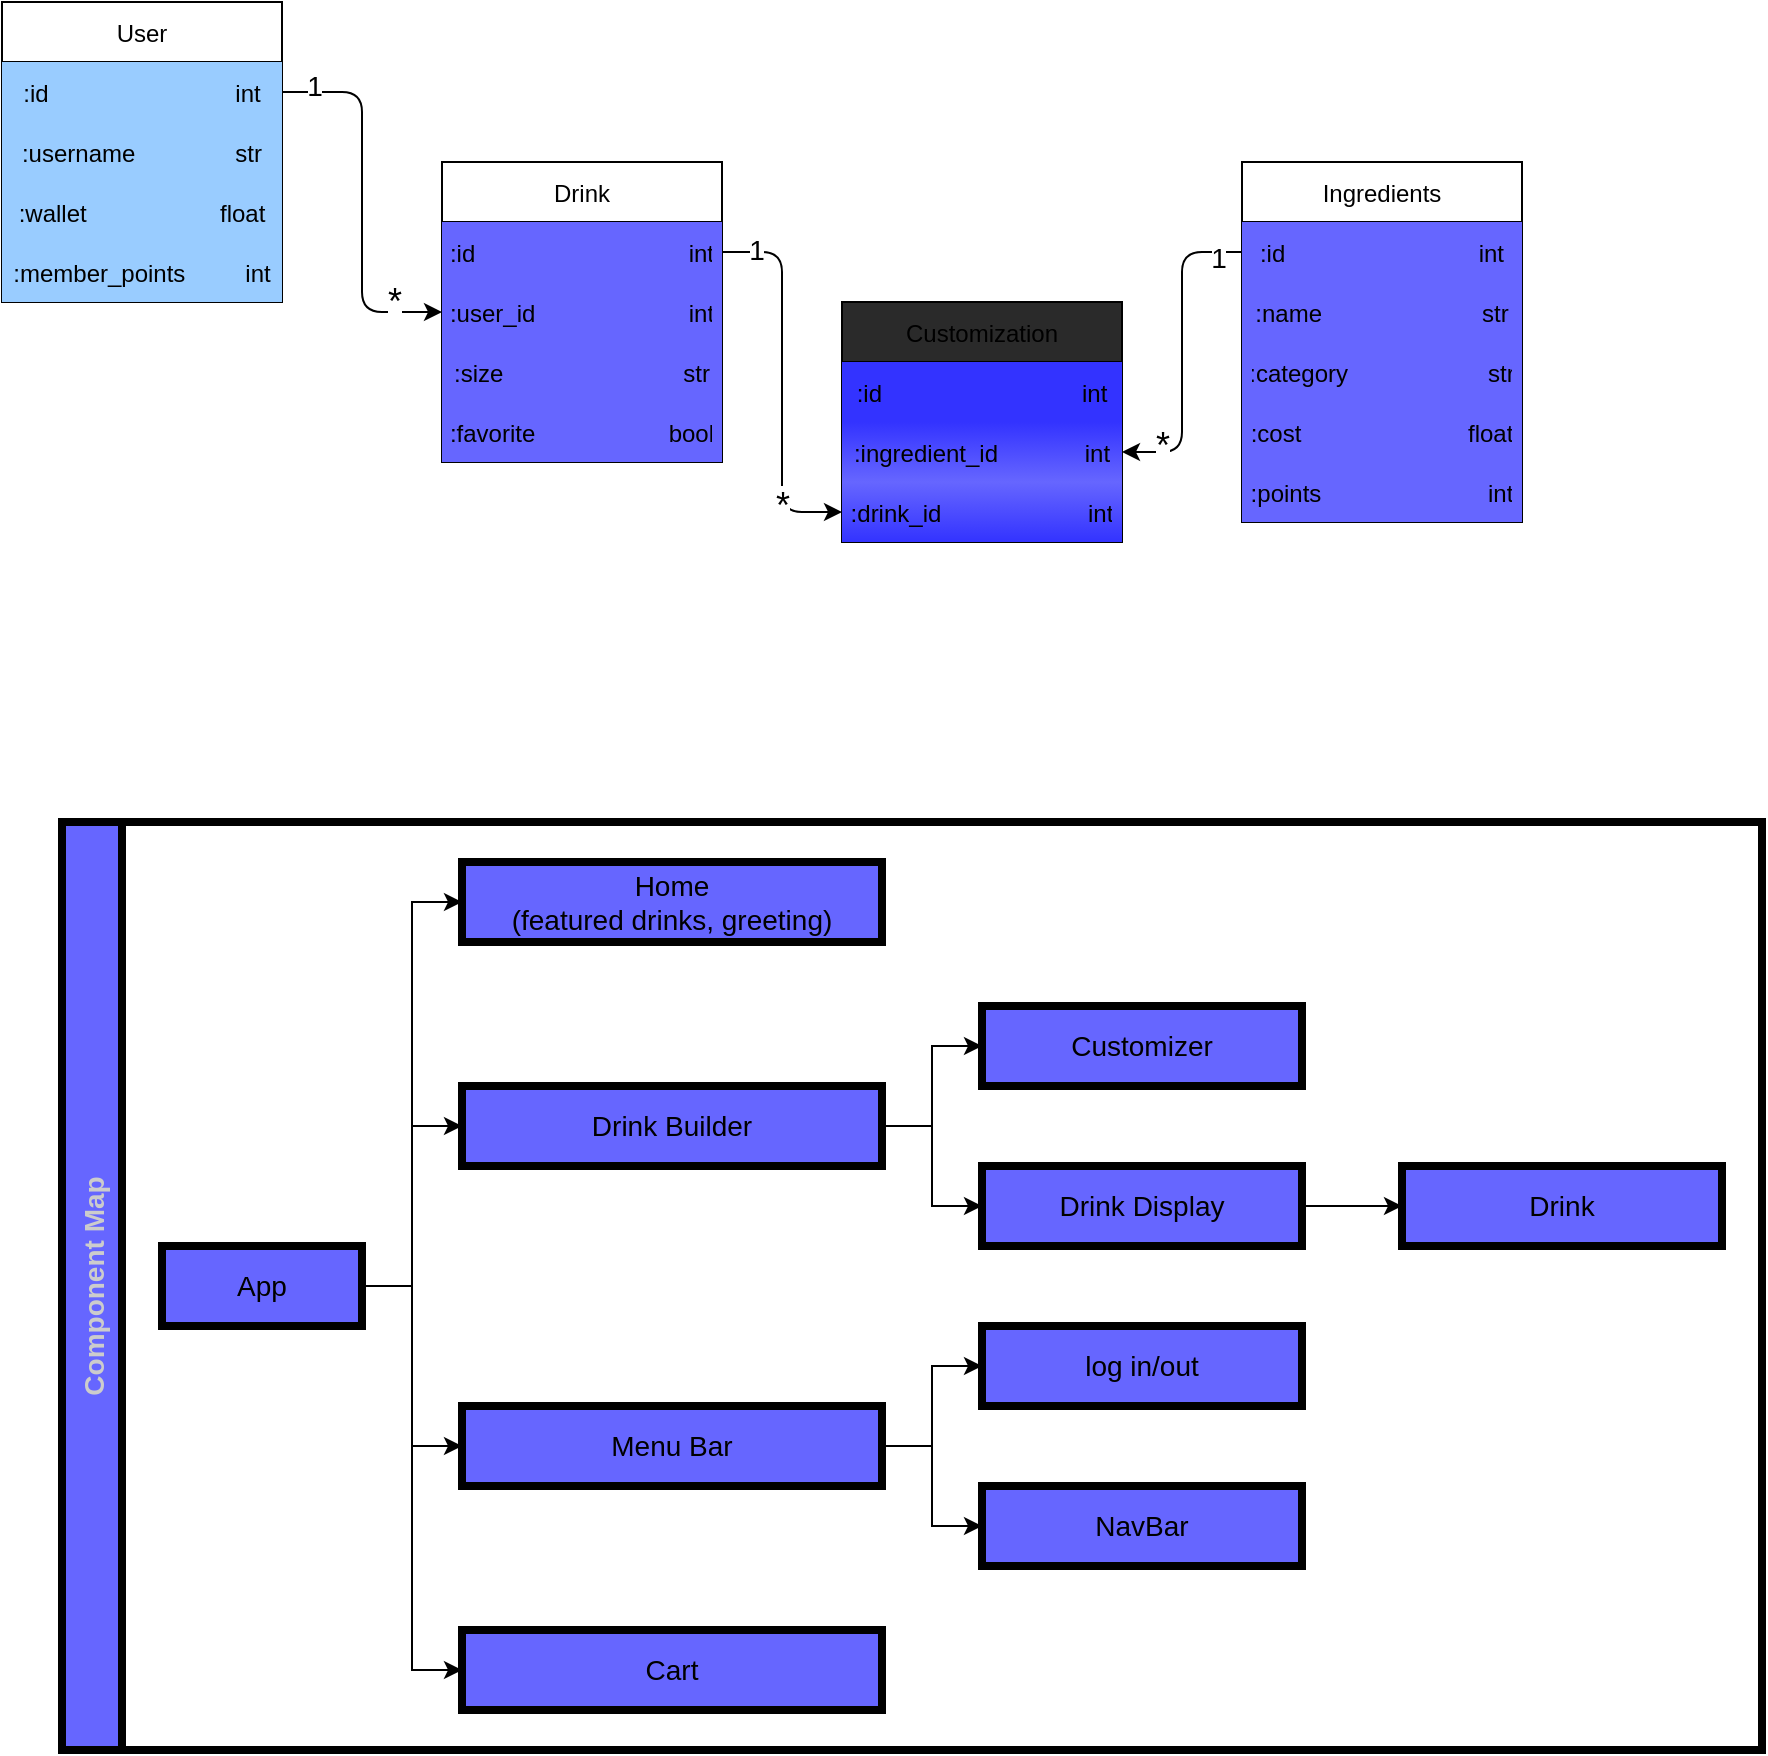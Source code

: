 <mxfile>
    <diagram id="2HZyWjy0fr6DkIYrPwHL" name="Page-1">
        <mxGraphModel dx="449" dy="486" grid="1" gridSize="10" guides="1" tooltips="1" connect="1" arrows="1" fold="1" page="1" pageScale="1" pageWidth="850" pageHeight="1100" math="0" shadow="0">
            <root>
                <mxCell id="0"/>
                <mxCell id="1" parent="0"/>
                <mxCell id="2" value="User" style="swimlane;fontStyle=0;childLayout=stackLayout;horizontal=1;startSize=30;horizontalStack=0;resizeParent=1;resizeParentMax=0;resizeLast=0;collapsible=1;marginBottom=0;" parent="1" vertex="1">
                    <mxGeometry x="60" y="40" width="140" height="150" as="geometry"/>
                </mxCell>
                <mxCell id="3" value=":id                            int" style="text;strokeColor=none;fillColor=#99CCFF;align=center;verticalAlign=middle;spacingLeft=4;spacingRight=4;overflow=hidden;points=[[0,0.5],[1,0.5]];portConstraint=eastwest;rotatable=0;" parent="2" vertex="1">
                    <mxGeometry y="30" width="140" height="30" as="geometry"/>
                </mxCell>
                <mxCell id="4" value=":username               str" style="text;strokeColor=none;fillColor=#99CCFF;align=center;verticalAlign=middle;spacingLeft=4;spacingRight=4;overflow=hidden;points=[[0,0.5],[1,0.5]];portConstraint=eastwest;rotatable=0;" parent="2" vertex="1">
                    <mxGeometry y="60" width="140" height="30" as="geometry"/>
                </mxCell>
                <mxCell id="8" value=":wallet                    float" style="text;strokeColor=none;fillColor=#99CCFF;align=center;verticalAlign=middle;spacingLeft=4;spacingRight=4;overflow=hidden;points=[[0,0.5],[1,0.5]];portConstraint=eastwest;rotatable=0;" parent="2" vertex="1">
                    <mxGeometry y="90" width="140" height="30" as="geometry"/>
                </mxCell>
                <mxCell id="7" value=":member_points         int" style="text;strokeColor=none;fillColor=#99CCFF;align=center;verticalAlign=middle;spacingLeft=4;spacingRight=4;overflow=hidden;points=[[0,0.5],[1,0.5]];portConstraint=eastwest;rotatable=0;" parent="2" vertex="1">
                    <mxGeometry y="120" width="140" height="30" as="geometry"/>
                </mxCell>
                <mxCell id="9" value="Drink" style="swimlane;fontStyle=0;childLayout=stackLayout;horizontal=1;startSize=30;horizontalStack=0;resizeParent=1;resizeParentMax=0;resizeLast=0;collapsible=1;marginBottom=0;" parent="1" vertex="1">
                    <mxGeometry x="280" y="120" width="140" height="150" as="geometry"/>
                </mxCell>
                <mxCell id="10" value=":id                                int" style="text;strokeColor=none;fillColor=#6666FF;align=center;verticalAlign=middle;spacingLeft=4;spacingRight=4;overflow=hidden;points=[[0,0.5],[1,0.5]];portConstraint=eastwest;rotatable=0;" parent="9" vertex="1">
                    <mxGeometry y="30" width="140" height="30" as="geometry"/>
                </mxCell>
                <mxCell id="15" value=":user_id                       int" style="text;strokeColor=none;fillColor=#6666FF;align=center;verticalAlign=middle;spacingLeft=4;spacingRight=4;overflow=hidden;points=[[0,0.5],[1,0.5]];portConstraint=eastwest;rotatable=0;" parent="9" vertex="1">
                    <mxGeometry y="60" width="140" height="30" as="geometry"/>
                </mxCell>
                <mxCell id="78" value=":size                           str" style="text;strokeColor=none;fillColor=#6666FF;align=center;verticalAlign=middle;spacingLeft=4;spacingRight=4;overflow=hidden;points=[[0,0.5],[1,0.5]];portConstraint=eastwest;rotatable=0;" parent="9" vertex="1">
                    <mxGeometry y="90" width="140" height="30" as="geometry"/>
                </mxCell>
                <mxCell id="29" value=":favorite                    bool" style="text;strokeColor=none;fillColor=#6666FF;align=center;verticalAlign=middle;spacingLeft=4;spacingRight=4;overflow=hidden;points=[[0,0.5],[1,0.5]];portConstraint=eastwest;rotatable=0;" parent="9" vertex="1">
                    <mxGeometry y="120" width="140" height="30" as="geometry"/>
                </mxCell>
                <mxCell id="16" value="" style="edgeStyle=elbowEdgeStyle;elbow=horizontal;endArrow=classic;html=1;exitX=1;exitY=0.5;exitDx=0;exitDy=0;entryX=0;entryY=0.5;entryDx=0;entryDy=0;" parent="1" source="3" target="15" edge="1">
                    <mxGeometry width="50" height="50" relative="1" as="geometry">
                        <mxPoint x="270" y="360" as="sourcePoint"/>
                        <mxPoint x="320" y="310" as="targetPoint"/>
                    </mxGeometry>
                </mxCell>
                <mxCell id="41" value="&lt;font style=&quot;font-size: 14px&quot;&gt;1&lt;/font&gt;" style="edgeLabel;html=1;align=center;verticalAlign=middle;resizable=0;points=[];" parent="16" vertex="1" connectable="0">
                    <mxGeometry x="-0.83" y="3" relative="1" as="geometry">
                        <mxPoint as="offset"/>
                    </mxGeometry>
                </mxCell>
                <mxCell id="42" value="&lt;font style=&quot;font-size: 18px&quot;&gt;*&lt;/font&gt;" style="edgeLabel;html=1;align=center;verticalAlign=middle;resizable=0;points=[];" parent="16" vertex="1" connectable="0">
                    <mxGeometry x="0.741" y="5" relative="1" as="geometry">
                        <mxPoint as="offset"/>
                    </mxGeometry>
                </mxCell>
                <mxCell id="17" value="Ingredients" style="swimlane;fontStyle=0;childLayout=stackLayout;horizontal=1;startSize=30;horizontalStack=0;resizeParent=1;resizeParentMax=0;resizeLast=0;collapsible=1;marginBottom=0;" parent="1" vertex="1">
                    <mxGeometry x="680" y="120" width="140" height="180" as="geometry"/>
                </mxCell>
                <mxCell id="18" value=":id                             int" style="text;strokeColor=none;fillColor=#6666FF;align=center;verticalAlign=middle;spacingLeft=4;spacingRight=4;overflow=hidden;points=[[0,0.5],[1,0.5]];portConstraint=eastwest;rotatable=0;" parent="17" vertex="1">
                    <mxGeometry y="30" width="140" height="30" as="geometry"/>
                </mxCell>
                <mxCell id="19" value=":name                        str" style="text;strokeColor=none;fillColor=#6666FF;align=center;verticalAlign=middle;spacingLeft=4;spacingRight=4;overflow=hidden;points=[[0,0.5],[1,0.5]];portConstraint=eastwest;rotatable=0;" parent="17" vertex="1">
                    <mxGeometry y="60" width="140" height="30" as="geometry"/>
                </mxCell>
                <mxCell id="81" value=":category                     str" style="text;strokeColor=none;fillColor=#6666FF;align=center;verticalAlign=middle;spacingLeft=4;spacingRight=4;overflow=hidden;points=[[0,0.5],[1,0.5]];portConstraint=eastwest;rotatable=0;" parent="17" vertex="1">
                    <mxGeometry y="90" width="140" height="30" as="geometry"/>
                </mxCell>
                <mxCell id="34" value=":cost                         float" style="text;strokeColor=none;fillColor=#6666FF;align=center;verticalAlign=middle;spacingLeft=4;spacingRight=4;overflow=hidden;points=[[0,0.5],[1,0.5]];portConstraint=eastwest;rotatable=0;" parent="17" vertex="1">
                    <mxGeometry y="120" width="140" height="30" as="geometry"/>
                </mxCell>
                <mxCell id="22" value=":points                         int" style="text;strokeColor=none;fillColor=#6666FF;align=center;verticalAlign=middle;spacingLeft=4;spacingRight=4;overflow=hidden;points=[[0,0.5],[1,0.5]];portConstraint=eastwest;rotatable=0;" parent="17" vertex="1">
                    <mxGeometry y="150" width="140" height="30" as="geometry"/>
                </mxCell>
                <mxCell id="30" value="Customization" style="swimlane;fontStyle=0;childLayout=stackLayout;horizontal=1;startSize=30;horizontalStack=0;resizeParent=1;resizeParentMax=0;resizeLast=0;collapsible=1;marginBottom=0;fillColor=#2A2A2A;" parent="1" vertex="1">
                    <mxGeometry x="480" y="190" width="140" height="120" as="geometry"/>
                </mxCell>
                <mxCell id="76" value=":id                              int" style="text;strokeColor=none;fillColor=#3333FF;align=center;verticalAlign=middle;spacingLeft=4;spacingRight=4;overflow=hidden;points=[[0,0.5],[1,0.5]];portConstraint=eastwest;rotatable=0;" parent="30" vertex="1">
                    <mxGeometry y="30" width="140" height="30" as="geometry"/>
                </mxCell>
                <mxCell id="21" value=":ingredient_id             int" style="text;strokeColor=none;fillColor=#3333FF;align=center;verticalAlign=middle;spacingLeft=4;spacingRight=4;overflow=hidden;points=[[0,0.5],[1,0.5]];portConstraint=eastwest;rotatable=0;gradientColor=#6666FF;gradientDirection=south;" parent="30" vertex="1">
                    <mxGeometry y="60" width="140" height="30" as="geometry"/>
                </mxCell>
                <mxCell id="20" value=":drink_id                      int" style="text;strokeColor=none;fillColor=#3333FF;align=center;verticalAlign=middle;spacingLeft=4;spacingRight=4;overflow=hidden;points=[[0,0.5],[1,0.5]];portConstraint=eastwest;rotatable=0;gradientColor=#6666FF;gradientDirection=north;" parent="30" vertex="1">
                    <mxGeometry y="90" width="140" height="30" as="geometry"/>
                </mxCell>
                <mxCell id="36" value="" style="edgeStyle=elbowEdgeStyle;elbow=horizontal;endArrow=classic;html=1;exitX=1;exitY=0.5;exitDx=0;exitDy=0;entryX=0;entryY=0.5;entryDx=0;entryDy=0;" parent="1" source="10" target="20" edge="1">
                    <mxGeometry width="50" height="50" relative="1" as="geometry">
                        <mxPoint x="400" y="360" as="sourcePoint"/>
                        <mxPoint x="480" y="330" as="targetPoint"/>
                        <Array as="points">
                            <mxPoint x="450" y="225"/>
                        </Array>
                    </mxGeometry>
                </mxCell>
                <mxCell id="43" value="&lt;font style=&quot;font-size: 14px&quot;&gt;1&lt;/font&gt;" style="edgeLabel;html=1;align=center;verticalAlign=middle;resizable=0;points=[];" parent="36" vertex="1" connectable="0">
                    <mxGeometry x="-0.82" y="1" relative="1" as="geometry">
                        <mxPoint as="offset"/>
                    </mxGeometry>
                </mxCell>
                <mxCell id="44" value="&lt;font style=&quot;font-size: 18px&quot;&gt;*&lt;/font&gt;" style="edgeLabel;html=1;align=center;verticalAlign=middle;resizable=0;points=[];" parent="36" vertex="1" connectable="0">
                    <mxGeometry x="0.686" y="3" relative="1" as="geometry">
                        <mxPoint as="offset"/>
                    </mxGeometry>
                </mxCell>
                <mxCell id="37" value="" style="edgeStyle=elbowEdgeStyle;elbow=horizontal;endArrow=classic;html=1;exitX=0;exitY=0.5;exitDx=0;exitDy=0;entryX=1;entryY=0.5;entryDx=0;entryDy=0;" parent="1" source="18" target="21" edge="1">
                    <mxGeometry width="50" height="50" relative="1" as="geometry">
                        <mxPoint x="690" y="320" as="sourcePoint"/>
                        <mxPoint x="650" y="280" as="targetPoint"/>
                    </mxGeometry>
                </mxCell>
                <mxCell id="46" value="&lt;font style=&quot;font-size: 14px&quot;&gt;1&lt;/font&gt;" style="edgeLabel;html=1;align=center;verticalAlign=middle;resizable=0;points=[];fontSize=18;" parent="37" vertex="1" connectable="0">
                    <mxGeometry x="-0.849" y="2" relative="1" as="geometry">
                        <mxPoint as="offset"/>
                    </mxGeometry>
                </mxCell>
                <mxCell id="47" value="*" style="edgeLabel;html=1;align=center;verticalAlign=middle;resizable=0;points=[];fontSize=18;" parent="37" vertex="1" connectable="0">
                    <mxGeometry x="0.751" y="-3" relative="1" as="geometry">
                        <mxPoint as="offset"/>
                    </mxGeometry>
                </mxCell>
                <mxCell id="50" value="Component Map" style="swimlane;startSize=30;horizontal=0;childLayout=treeLayout;horizontalTree=1;resizable=0;containerType=tree;fillStyle=solid;fontSize=14;fontColor=#CCCCCC;strokeWidth=4;fillColor=#6666FF;gradientColor=none;gradientDirection=north;" parent="1" vertex="1">
                    <mxGeometry x="90" y="450" width="850" height="464" as="geometry"/>
                </mxCell>
                <mxCell id="51" value="App" style="whiteSpace=wrap;html=1;fillStyle=solid;fontSize=14;fontColor=#000000;strokeWidth=4;fillColor=#6666FF;gradientColor=none;gradientDirection=north;" parent="50" vertex="1">
                    <mxGeometry x="50" y="212" width="100" height="40" as="geometry"/>
                </mxCell>
                <mxCell id="52" value="Home&lt;br&gt;(featured drinks, greeting)" style="whiteSpace=wrap;html=1;fillStyle=solid;fontSize=14;fontColor=#000000;strokeWidth=4;fillColor=#6666FF;gradientColor=none;gradientDirection=north;" parent="50" vertex="1">
                    <mxGeometry x="200" y="20" width="210" height="40" as="geometry"/>
                </mxCell>
                <mxCell id="53" value="" style="edgeStyle=elbowEdgeStyle;elbow=horizontal;html=1;rounded=0;fontSize=14;fontColor=#000000;" parent="50" source="51" target="52" edge="1">
                    <mxGeometry relative="1" as="geometry"/>
                </mxCell>
                <mxCell id="54" value="Drink Builder" style="whiteSpace=wrap;html=1;fillStyle=solid;fontSize=14;fontColor=#000000;strokeWidth=4;fillColor=#6666FF;gradientColor=none;gradientDirection=north;" parent="50" vertex="1">
                    <mxGeometry x="200" y="132" width="210" height="40" as="geometry"/>
                </mxCell>
                <mxCell id="55" value="" style="edgeStyle=elbowEdgeStyle;elbow=horizontal;html=1;rounded=0;fontSize=14;fontColor=#000000;" parent="50" source="51" target="54" edge="1">
                    <mxGeometry relative="1" as="geometry"/>
                </mxCell>
                <mxCell id="82" value="Menu Bar" style="whiteSpace=wrap;html=1;fillStyle=solid;fontSize=14;fontColor=#000000;strokeWidth=4;fillColor=#6666FF;gradientColor=none;gradientDirection=north;" parent="50" vertex="1">
                    <mxGeometry x="200" y="292" width="210" height="40" as="geometry"/>
                </mxCell>
                <mxCell id="84" value="" style="edgeStyle=elbowEdgeStyle;elbow=horizontal;html=1;rounded=0;fontSize=14;fontColor=#000000;entryX=0;entryY=0.5;entryDx=0;entryDy=0;exitX=1;exitY=0.5;exitDx=0;exitDy=0;" parent="50" source="51" target="82" edge="1">
                    <mxGeometry relative="1" as="geometry">
                        <mxPoint x="160" y="-382" as="sourcePoint"/>
                        <mxPoint x="210" y="-422" as="targetPoint"/>
                    </mxGeometry>
                </mxCell>
                <mxCell id="85" value="log in/out" style="whiteSpace=wrap;html=1;fillStyle=solid;fontSize=14;fontColor=#000000;strokeWidth=4;fillColor=#6666FF;gradientColor=none;gradientDirection=north;" parent="50" vertex="1">
                    <mxGeometry x="460" y="252" width="160" height="40" as="geometry"/>
                </mxCell>
                <mxCell id="86" value="" style="edgeStyle=elbowEdgeStyle;elbow=horizontal;html=1;rounded=0;fontSize=14;fontColor=#000000;" parent="50" source="82" target="85" edge="1">
                    <mxGeometry relative="1" as="geometry">
                        <mxPoint x="300" y="-312.5" as="sourcePoint"/>
                        <mxPoint x="350" y="-312.5" as="targetPoint"/>
                    </mxGeometry>
                </mxCell>
                <mxCell id="87" value="Cart" style="whiteSpace=wrap;html=1;fillStyle=solid;fontSize=14;fontColor=#000000;strokeWidth=4;fillColor=#6666FF;gradientColor=none;gradientDirection=north;" parent="50" vertex="1">
                    <mxGeometry x="200" y="404" width="210" height="40" as="geometry"/>
                </mxCell>
                <mxCell id="88" value="" style="edgeStyle=elbowEdgeStyle;elbow=horizontal;html=1;rounded=0;fontSize=14;fontColor=#000000;entryX=0;entryY=0.5;entryDx=0;entryDy=0;exitX=1;exitY=0.5;exitDx=0;exitDy=0;" parent="50" source="51" target="87" edge="1">
                    <mxGeometry relative="1" as="geometry">
                        <mxPoint x="160" y="-382" as="sourcePoint"/>
                        <mxPoint x="210" y="-302" as="targetPoint"/>
                    </mxGeometry>
                </mxCell>
                <mxCell id="94" value="NavBar" style="whiteSpace=wrap;html=1;fillStyle=solid;fontSize=14;fontColor=#000000;strokeWidth=4;fillColor=#6666FF;gradientColor=none;gradientDirection=north;" parent="50" vertex="1">
                    <mxGeometry x="460" y="332" width="160" height="40" as="geometry"/>
                </mxCell>
                <mxCell id="95" value="" style="edgeStyle=elbowEdgeStyle;elbow=horizontal;html=1;rounded=0;fontSize=14;fontColor=#000000;exitX=1;exitY=0.5;exitDx=0;exitDy=0;entryX=0;entryY=0.5;entryDx=0;entryDy=0;" parent="50" source="82" target="94" edge="1">
                    <mxGeometry relative="1" as="geometry">
                        <mxPoint x="310" y="-66" as="sourcePoint"/>
                        <mxPoint x="360" y="-66" as="targetPoint"/>
                    </mxGeometry>
                </mxCell>
                <mxCell id="105" style="edgeStyle=none;html=1;" edge="1" parent="50" source="100" target="104">
                    <mxGeometry relative="1" as="geometry"/>
                </mxCell>
                <mxCell id="100" value="Drink Display" style="whiteSpace=wrap;html=1;fillStyle=solid;fontSize=14;fontColor=#000000;strokeWidth=4;fillColor=#6666FF;gradientColor=none;gradientDirection=north;" parent="50" vertex="1">
                    <mxGeometry x="460" y="172" width="160" height="40" as="geometry"/>
                </mxCell>
                <mxCell id="101" value="Customizer" style="whiteSpace=wrap;html=1;fillStyle=solid;fontSize=14;fontColor=#000000;strokeWidth=4;fillColor=#6666FF;gradientColor=none;gradientDirection=north;" parent="50" vertex="1">
                    <mxGeometry x="460" y="92" width="160" height="40" as="geometry"/>
                </mxCell>
                <mxCell id="102" value="" style="edgeStyle=elbowEdgeStyle;elbow=horizontal;html=1;rounded=0;fontSize=14;fontColor=#000000;exitX=1;exitY=0.5;exitDx=0;exitDy=0;entryX=0;entryY=0.5;entryDx=0;entryDy=0;" parent="50" source="54" target="101" edge="1">
                    <mxGeometry relative="1" as="geometry">
                        <mxPoint x="420" y="90" as="sourcePoint"/>
                        <mxPoint x="470" y="130" as="targetPoint"/>
                    </mxGeometry>
                </mxCell>
                <mxCell id="103" value="" style="edgeStyle=elbowEdgeStyle;elbow=horizontal;html=1;rounded=0;fontSize=14;fontColor=#000000;entryX=0;entryY=0.5;entryDx=0;entryDy=0;exitX=1;exitY=0.5;exitDx=0;exitDy=0;" parent="50" source="54" target="100" edge="1">
                    <mxGeometry relative="1" as="geometry">
                        <mxPoint x="420" y="90" as="sourcePoint"/>
                        <mxPoint x="450" y="28" as="targetPoint"/>
                    </mxGeometry>
                </mxCell>
                <mxCell id="104" value="Drink" style="whiteSpace=wrap;html=1;fillStyle=solid;fontSize=14;fontColor=#000000;strokeWidth=4;fillColor=#6666FF;gradientColor=none;gradientDirection=north;" vertex="1" parent="50">
                    <mxGeometry x="670" y="172" width="160" height="40" as="geometry"/>
                </mxCell>
            </root>
        </mxGraphModel>
    </diagram>
</mxfile>
